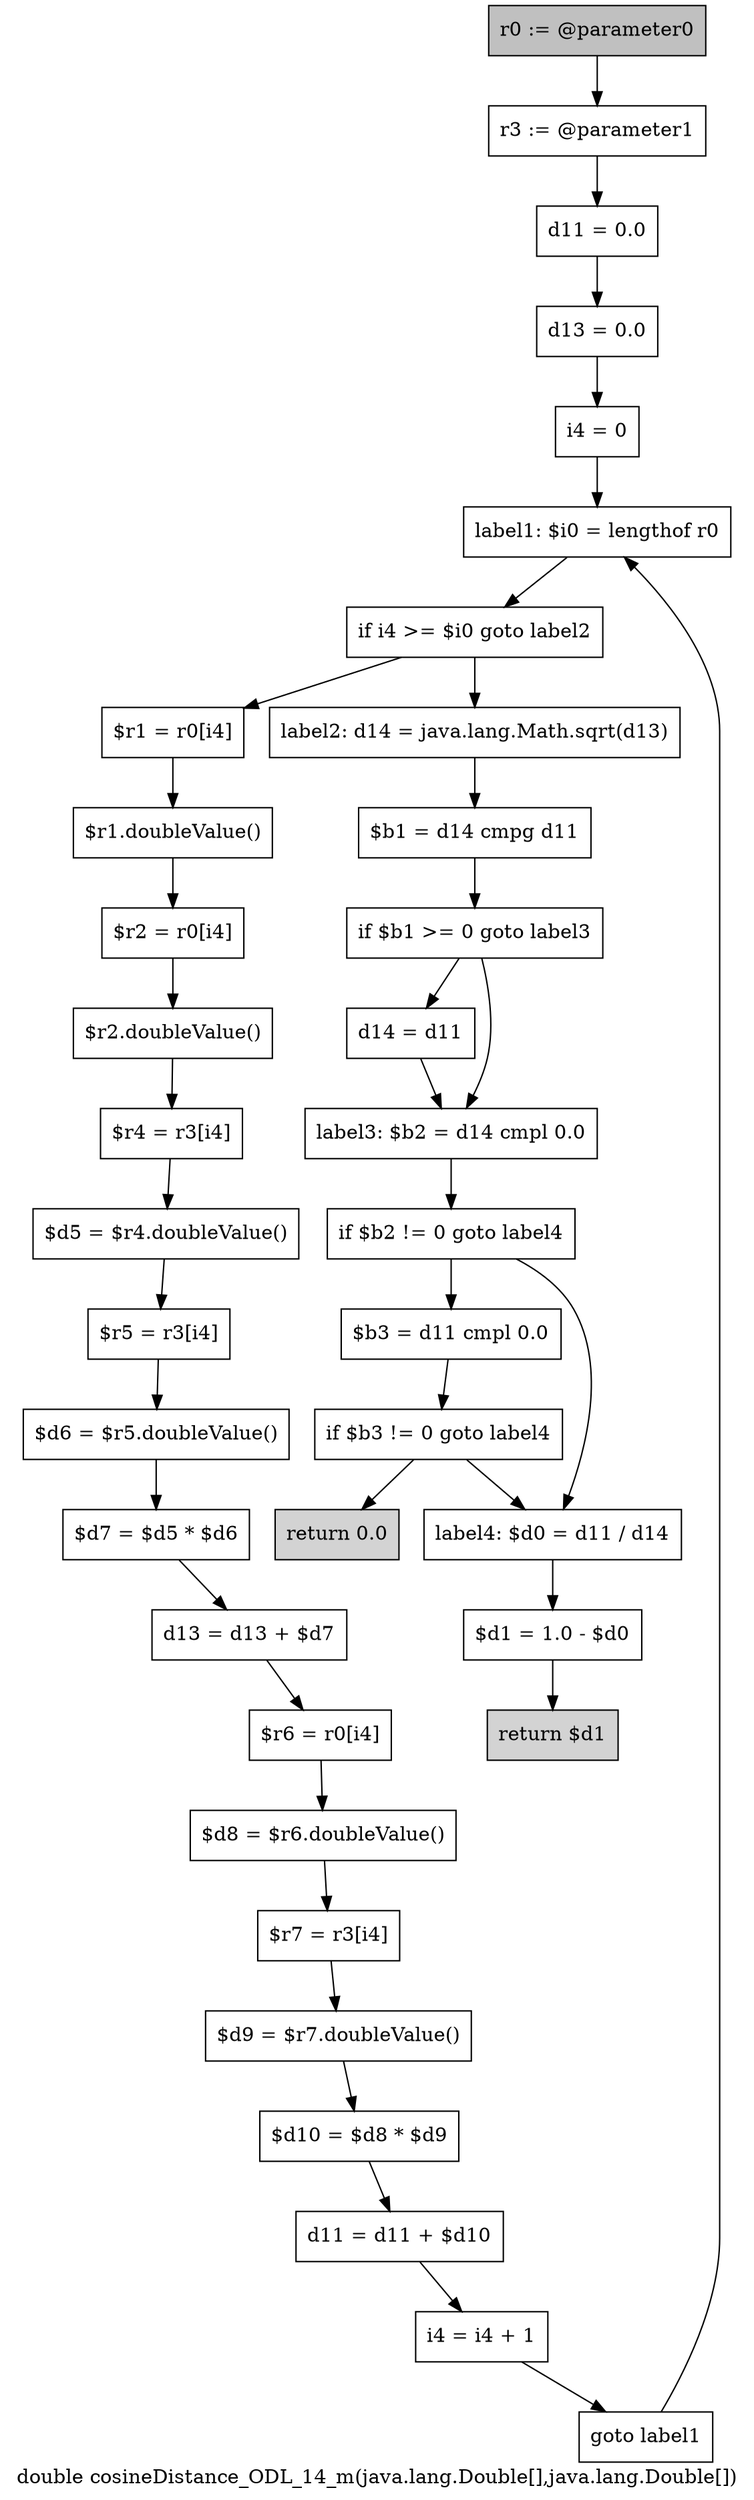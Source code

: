 digraph "double cosineDistance_ODL_14_m(java.lang.Double[],java.lang.Double[])" {
    label="double cosineDistance_ODL_14_m(java.lang.Double[],java.lang.Double[])";
    node [shape=box];
    "0" [style=filled,fillcolor=gray,label="r0 := @parameter0",];
    "1" [label="r3 := @parameter1",];
    "0"->"1";
    "2" [label="d11 = 0.0",];
    "1"->"2";
    "3" [label="d13 = 0.0",];
    "2"->"3";
    "4" [label="i4 = 0",];
    "3"->"4";
    "5" [label="label1: $i0 = lengthof r0",];
    "4"->"5";
    "6" [label="if i4 >= $i0 goto label2",];
    "5"->"6";
    "7" [label="$r1 = r0[i4]",];
    "6"->"7";
    "25" [label="label2: d14 = java.lang.Math.sqrt(d13)",];
    "6"->"25";
    "8" [label="$r1.doubleValue()",];
    "7"->"8";
    "9" [label="$r2 = r0[i4]",];
    "8"->"9";
    "10" [label="$r2.doubleValue()",];
    "9"->"10";
    "11" [label="$r4 = r3[i4]",];
    "10"->"11";
    "12" [label="$d5 = $r4.doubleValue()",];
    "11"->"12";
    "13" [label="$r5 = r3[i4]",];
    "12"->"13";
    "14" [label="$d6 = $r5.doubleValue()",];
    "13"->"14";
    "15" [label="$d7 = $d5 * $d6",];
    "14"->"15";
    "16" [label="d13 = d13 + $d7",];
    "15"->"16";
    "17" [label="$r6 = r0[i4]",];
    "16"->"17";
    "18" [label="$d8 = $r6.doubleValue()",];
    "17"->"18";
    "19" [label="$r7 = r3[i4]",];
    "18"->"19";
    "20" [label="$d9 = $r7.doubleValue()",];
    "19"->"20";
    "21" [label="$d10 = $d8 * $d9",];
    "20"->"21";
    "22" [label="d11 = d11 + $d10",];
    "21"->"22";
    "23" [label="i4 = i4 + 1",];
    "22"->"23";
    "24" [label="goto label1",];
    "23"->"24";
    "24"->"5";
    "26" [label="$b1 = d14 cmpg d11",];
    "25"->"26";
    "27" [label="if $b1 >= 0 goto label3",];
    "26"->"27";
    "28" [label="d14 = d11",];
    "27"->"28";
    "29" [label="label3: $b2 = d14 cmpl 0.0",];
    "27"->"29";
    "28"->"29";
    "30" [label="if $b2 != 0 goto label4",];
    "29"->"30";
    "31" [label="$b3 = d11 cmpl 0.0",];
    "30"->"31";
    "34" [label="label4: $d0 = d11 / d14",];
    "30"->"34";
    "32" [label="if $b3 != 0 goto label4",];
    "31"->"32";
    "33" [style=filled,fillcolor=lightgray,label="return 0.0",];
    "32"->"33";
    "32"->"34";
    "35" [label="$d1 = 1.0 - $d0",];
    "34"->"35";
    "36" [style=filled,fillcolor=lightgray,label="return $d1",];
    "35"->"36";
}
